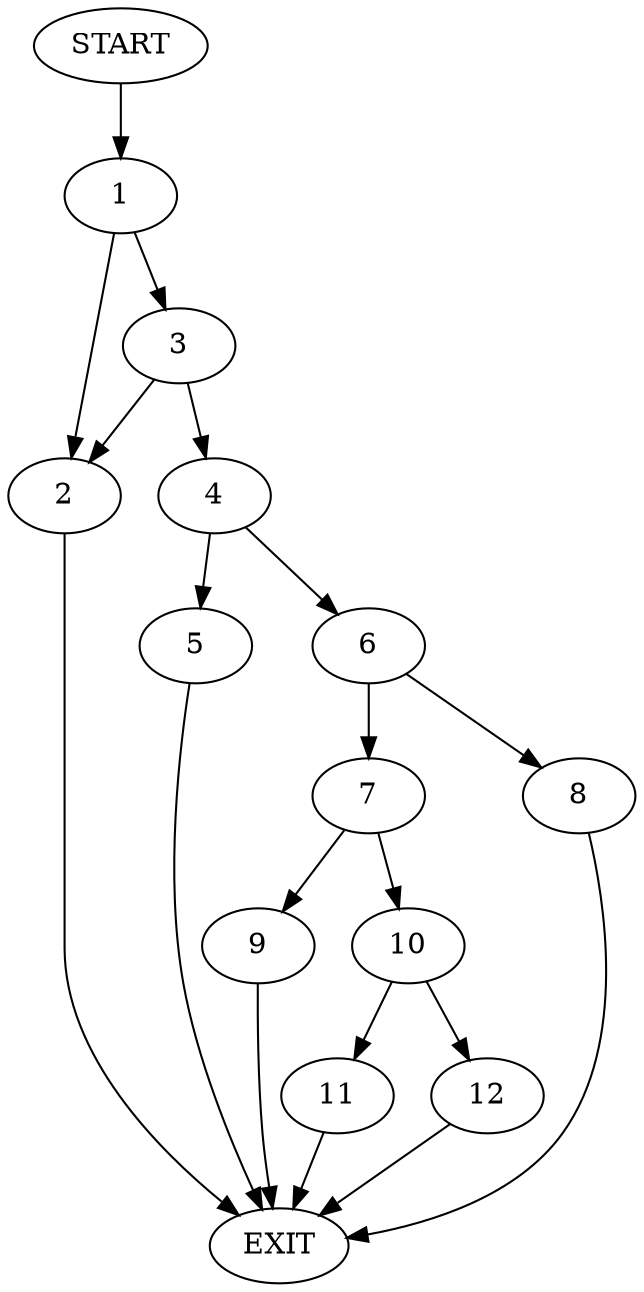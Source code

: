 digraph {
0 [label="START"]
13 [label="EXIT"]
0 -> 1
1 -> 2
1 -> 3
2 -> 13
3 -> 2
3 -> 4
4 -> 5
4 -> 6
6 -> 7
6 -> 8
5 -> 13
8 -> 13
7 -> 9
7 -> 10
9 -> 13
10 -> 11
10 -> 12
12 -> 13
11 -> 13
}
